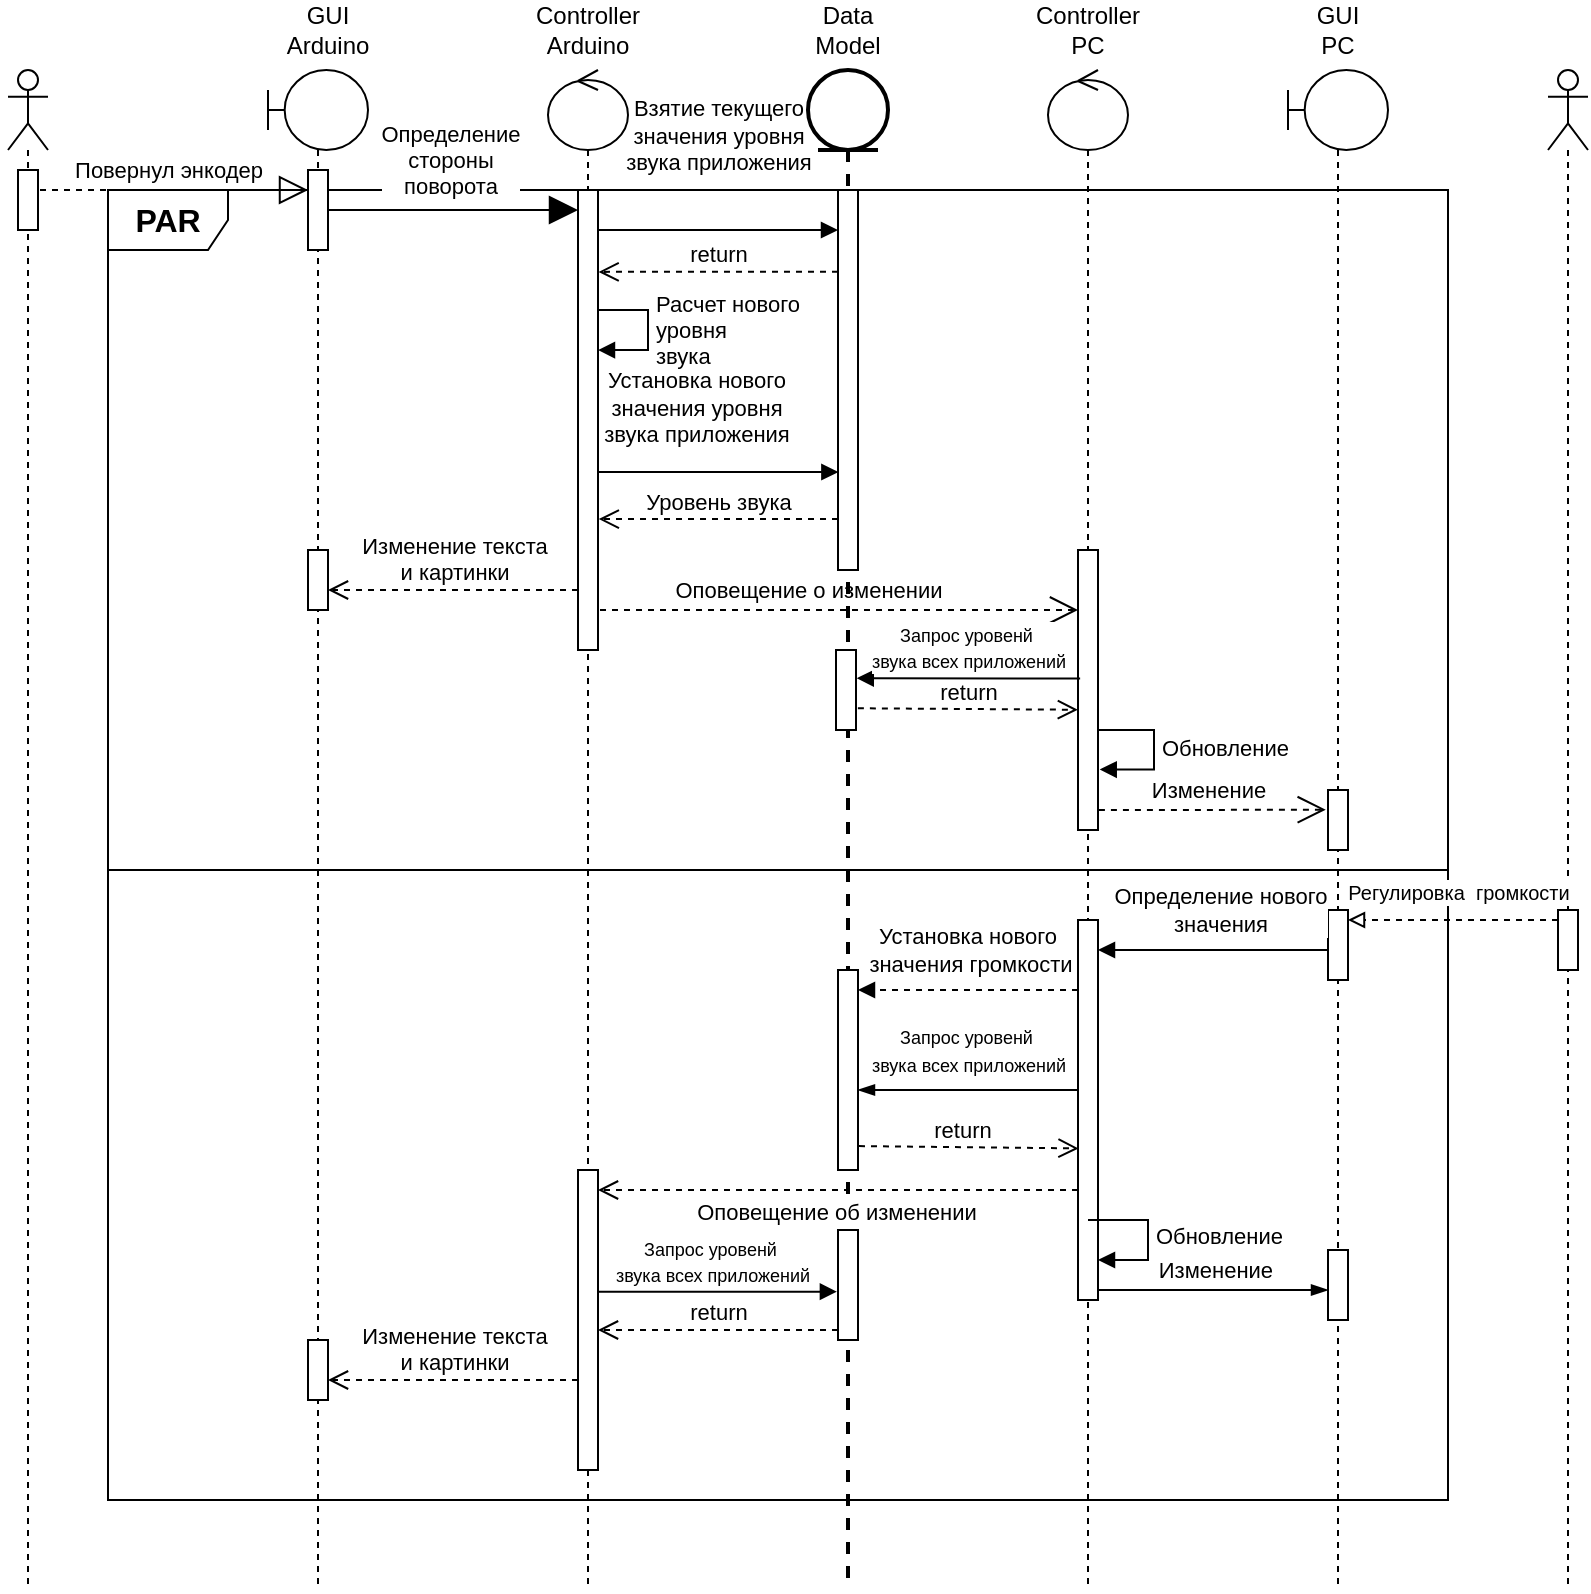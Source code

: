<mxfile version="15.2.7" type="device"><diagram id="kgpKYQtTHZ0yAKxKKP6v" name="Page-1"><mxGraphModel dx="982" dy="563" grid="1" gridSize="5" guides="1" tooltips="1" connect="1" arrows="1" fold="1" page="1" pageScale="1" pageWidth="583" pageHeight="827" math="0" shadow="0"><root><mxCell id="0"/><mxCell id="1" parent="0"/><mxCell id="nS3-qvllUn9Wp76huyC--100" value="&lt;b&gt;&lt;font style=&quot;font-size: 16px&quot;&gt;PAR&lt;/font&gt;&lt;/b&gt;" style="shape=umlFrame;whiteSpace=wrap;html=1;" parent="1" vertex="1"><mxGeometry x="90" y="100" width="670" height="655" as="geometry"/></mxCell><mxCell id="nS3-qvllUn9Wp76huyC--96" value="&lt;span style=&quot;font-size: 9px&quot;&gt;Запрос уровенй&amp;nbsp;&lt;/span&gt;&lt;br style=&quot;font-size: 9px&quot;&gt;&lt;span style=&quot;font-size: 9px&quot;&gt;звука всех приложений&lt;/span&gt;" style="html=1;verticalAlign=bottom;endArrow=block;strokeWidth=1;entryX=-0.055;entryY=0.361;entryDx=0;entryDy=0;entryPerimeter=0;" parent="1" edge="1"><mxGeometry width="80" relative="1" as="geometry"><mxPoint x="330.1" y="650.855" as="sourcePoint"/><mxPoint x="454.45" y="650.855" as="targetPoint"/></mxGeometry></mxCell><mxCell id="nS3-qvllUn9Wp76huyC--81" value="return" style="html=1;verticalAlign=bottom;endArrow=open;dashed=1;endSize=8;strokeWidth=1;entryX=0.029;entryY=0.601;entryDx=0;entryDy=0;entryPerimeter=0;" parent="1" target="nS3-qvllUn9Wp76huyC--68" edge="1"><mxGeometry relative="1" as="geometry"><mxPoint x="459.5" y="578" as="sourcePoint"/><mxPoint x="570" y="578" as="targetPoint"/></mxGeometry></mxCell><mxCell id="nS3-qvllUn9Wp76huyC--61" value="Обновление&amp;nbsp;" style="edgeStyle=orthogonalEdgeStyle;html=1;align=left;spacingLeft=2;endArrow=block;rounded=0;entryX=1.087;entryY=0.784;entryDx=0;entryDy=0;entryPerimeter=0;" parent="1" target="nS3-qvllUn9Wp76huyC--51" edge="1"><mxGeometry relative="1" as="geometry"><mxPoint x="583" y="370" as="sourcePoint"/><Array as="points"><mxPoint x="613" y="370"/><mxPoint x="613" y="390"/></Array><mxPoint x="588" y="390" as="targetPoint"/></mxGeometry></mxCell><mxCell id="nS3-qvllUn9Wp76huyC--27" value="Повернул энкодер" style="endArrow=block;dashed=1;endFill=0;endSize=12;html=1;" parent="1" source="nS3-qvllUn9Wp76huyC--25" edge="1"><mxGeometry x="0.001" y="10" width="160" relative="1" as="geometry"><mxPoint x="140" y="100" as="sourcePoint"/><mxPoint x="190" y="100" as="targetPoint"/><mxPoint as="offset"/></mxGeometry></mxCell><mxCell id="nS3-qvllUn9Wp76huyC--42" value="Установка нового&lt;br&gt;значения уровня&lt;br&gt;звука приложения" style="html=1;verticalAlign=bottom;endArrow=block;" parent="1" edge="1"><mxGeometry x="-0.143" y="10" width="80" relative="1" as="geometry"><mxPoint x="330.0" y="241.0" as="sourcePoint"/><mxPoint x="455.19" y="241.0" as="targetPoint"/><Array as="points"><mxPoint x="395.19" y="241"/></Array><mxPoint as="offset"/></mxGeometry></mxCell><mxCell id="nS3-qvllUn9Wp76huyC--34" value="Взятие текущего&lt;br&gt;значения уровня&lt;br&gt;звука приложения" style="html=1;verticalAlign=bottom;endArrow=block;" parent="1" source="nS3-qvllUn9Wp76huyC--12" edge="1"><mxGeometry x="0.04" y="25" width="80" relative="1" as="geometry"><mxPoint x="340" y="120" as="sourcePoint"/><mxPoint x="455" y="120" as="targetPoint"/><Array as="points"><mxPoint x="395" y="120"/></Array><mxPoint as="offset"/></mxGeometry></mxCell><mxCell id="nS3-qvllUn9Wp76huyC--41" value="Расчет нового&lt;br&gt;уровня&lt;br&gt;звука" style="edgeStyle=orthogonalEdgeStyle;html=1;align=left;spacingLeft=2;endArrow=block;rounded=0;entryX=1;entryY=0;" parent="1" edge="1"><mxGeometry x="0.067" relative="1" as="geometry"><mxPoint x="330" y="160.03" as="sourcePoint"/><Array as="points"><mxPoint x="360" y="160.03"/></Array><mxPoint x="335" y="180.03" as="targetPoint"/><mxPoint as="offset"/></mxGeometry></mxCell><mxCell id="nS3-qvllUn9Wp76huyC--11" value="" style="shape=umlLifeline;participant=umlBoundary;perimeter=lifelinePerimeter;whiteSpace=wrap;html=1;container=1;collapsible=0;recursiveResize=0;verticalAlign=top;spacingTop=36;outlineConnect=0;" parent="1" vertex="1"><mxGeometry x="170" y="40" width="50" height="760" as="geometry"/></mxCell><mxCell id="nS3-qvllUn9Wp76huyC--28" value="" style="html=1;points=[];perimeter=orthogonalPerimeter;" parent="nS3-qvllUn9Wp76huyC--11" vertex="1"><mxGeometry x="20" y="50" width="10" height="40" as="geometry"/></mxCell><mxCell id="nS3-qvllUn9Wp76huyC--29" value="" style="endArrow=block;endFill=1;endSize=12;html=1;" parent="nS3-qvllUn9Wp76huyC--11" target="nS3-qvllUn9Wp76huyC--30" edge="1"><mxGeometry width="160" relative="1" as="geometry"><mxPoint x="30" y="70" as="sourcePoint"/><mxPoint x="130" y="71" as="targetPoint"/></mxGeometry></mxCell><mxCell id="nS3-qvllUn9Wp76huyC--31" value="Определение&lt;br&gt;стороны&lt;br&gt;поворота" style="edgeLabel;html=1;align=center;verticalAlign=middle;resizable=0;points=[];" parent="nS3-qvllUn9Wp76huyC--29" vertex="1" connectable="0"><mxGeometry x="-0.146" y="-1" relative="1" as="geometry"><mxPoint x="7" y="-26" as="offset"/></mxGeometry></mxCell><mxCell id="nS3-qvllUn9Wp76huyC--43" value="" style="html=1;points=[];perimeter=orthogonalPerimeter;" parent="nS3-qvllUn9Wp76huyC--11" vertex="1"><mxGeometry x="20" y="240" width="10" height="30" as="geometry"/></mxCell><mxCell id="nS3-qvllUn9Wp76huyC--12" value="" style="shape=umlLifeline;participant=umlControl;perimeter=lifelinePerimeter;whiteSpace=wrap;html=1;container=1;collapsible=0;recursiveResize=0;verticalAlign=top;spacingTop=36;outlineConnect=0;" parent="1" vertex="1"><mxGeometry x="310" y="40" width="40" height="760" as="geometry"/></mxCell><mxCell id="nS3-qvllUn9Wp76huyC--53" value="" style="endArrow=open;dashed=1;endFill=0;endSize=12;html=1;" parent="nS3-qvllUn9Wp76huyC--12" edge="1"><mxGeometry width="160" relative="1" as="geometry"><mxPoint x="20" y="270" as="sourcePoint"/><mxPoint x="265" y="270" as="targetPoint"/></mxGeometry></mxCell><mxCell id="nS3-qvllUn9Wp76huyC--54" value="Оповещение о изменении" style="edgeLabel;html=1;align=center;verticalAlign=middle;resizable=0;points=[];" parent="nS3-qvllUn9Wp76huyC--53" vertex="1" connectable="0"><mxGeometry x="-0.128" y="-2" relative="1" as="geometry"><mxPoint x="3" y="-12" as="offset"/></mxGeometry></mxCell><mxCell id="nS3-qvllUn9Wp76huyC--30" value="" style="html=1;points=[];perimeter=orthogonalPerimeter;" parent="nS3-qvllUn9Wp76huyC--12" vertex="1"><mxGeometry x="15" y="60" width="10" height="230" as="geometry"/></mxCell><mxCell id="nS3-qvllUn9Wp76huyC--92" value="" style="html=1;points=[];perimeter=orthogonalPerimeter;" parent="nS3-qvllUn9Wp76huyC--12" vertex="1"><mxGeometry x="15" y="550" width="10" height="150" as="geometry"/></mxCell><mxCell id="nS3-qvllUn9Wp76huyC--13" value="" style="shape=umlLifeline;participant=umlControl;perimeter=lifelinePerimeter;whiteSpace=wrap;html=1;container=1;collapsible=0;recursiveResize=0;verticalAlign=top;spacingTop=36;outlineConnect=0;" parent="1" vertex="1"><mxGeometry x="560" y="40" width="40" height="760" as="geometry"/></mxCell><mxCell id="nS3-qvllUn9Wp76huyC--51" value="" style="html=1;points=[];perimeter=orthogonalPerimeter;" parent="nS3-qvllUn9Wp76huyC--13" vertex="1"><mxGeometry x="15" y="240" width="10" height="140" as="geometry"/></mxCell><mxCell id="nS3-qvllUn9Wp76huyC--68" value="" style="html=1;points=[];perimeter=orthogonalPerimeter;" parent="nS3-qvllUn9Wp76huyC--13" vertex="1"><mxGeometry x="15" y="425" width="10" height="190" as="geometry"/></mxCell><mxCell id="nS3-qvllUn9Wp76huyC--14" value="" style="shape=umlLifeline;participant=umlEntity;perimeter=lifelinePerimeter;whiteSpace=wrap;html=1;container=1;collapsible=0;recursiveResize=0;verticalAlign=top;spacingTop=36;outlineConnect=0;strokeWidth=2;" parent="1" vertex="1"><mxGeometry x="440" y="40" width="40" height="760" as="geometry"/></mxCell><mxCell id="nS3-qvllUn9Wp76huyC--38" value="" style="html=1;points=[];perimeter=orthogonalPerimeter;" parent="nS3-qvllUn9Wp76huyC--14" vertex="1"><mxGeometry x="15" y="60" width="10" height="190" as="geometry"/></mxCell><mxCell id="nS3-qvllUn9Wp76huyC--57" value="" style="html=1;points=[];perimeter=orthogonalPerimeter;" parent="nS3-qvllUn9Wp76huyC--14" vertex="1"><mxGeometry x="14" y="290" width="10" height="40" as="geometry"/></mxCell><mxCell id="nS3-qvllUn9Wp76huyC--72" value="" style="html=1;points=[];perimeter=orthogonalPerimeter;" parent="nS3-qvllUn9Wp76huyC--14" vertex="1"><mxGeometry x="15" y="450" width="10" height="100" as="geometry"/></mxCell><mxCell id="nS3-qvllUn9Wp76huyC--95" value="" style="html=1;points=[];perimeter=orthogonalPerimeter;" parent="nS3-qvllUn9Wp76huyC--14" vertex="1"><mxGeometry x="15" y="580" width="10" height="55" as="geometry"/></mxCell><mxCell id="nS3-qvllUn9Wp76huyC--15" value="" style="shape=umlLifeline;participant=umlBoundary;perimeter=lifelinePerimeter;whiteSpace=wrap;html=1;container=1;collapsible=0;recursiveResize=0;verticalAlign=top;spacingTop=36;outlineConnect=0;" parent="1" vertex="1"><mxGeometry x="680" y="40" width="50" height="760" as="geometry"/></mxCell><mxCell id="nS3-qvllUn9Wp76huyC--63" value="" style="html=1;points=[];perimeter=orthogonalPerimeter;" parent="nS3-qvllUn9Wp76huyC--15" vertex="1"><mxGeometry x="20" y="360" width="10" height="30" as="geometry"/></mxCell><mxCell id="nS3-qvllUn9Wp76huyC--66" value="" style="html=1;points=[];perimeter=orthogonalPerimeter;" parent="nS3-qvllUn9Wp76huyC--15" vertex="1"><mxGeometry x="20" y="420" width="10" height="35" as="geometry"/></mxCell><mxCell id="nS3-qvllUn9Wp76huyC--82" value="" style="html=1;points=[];perimeter=orthogonalPerimeter;" parent="nS3-qvllUn9Wp76huyC--15" vertex="1"><mxGeometry x="20" y="590" width="10" height="35" as="geometry"/></mxCell><mxCell id="nS3-qvllUn9Wp76huyC--18" value="GUI&lt;br&gt;Arduino" style="text;html=1;strokeColor=none;fillColor=none;align=center;verticalAlign=middle;whiteSpace=wrap;rounded=0;" parent="1" vertex="1"><mxGeometry x="180" y="10" width="40" height="20" as="geometry"/></mxCell><mxCell id="nS3-qvllUn9Wp76huyC--19" value="GUI&lt;br&gt;PC" style="text;html=1;strokeColor=none;fillColor=none;align=center;verticalAlign=middle;whiteSpace=wrap;rounded=0;" parent="1" vertex="1"><mxGeometry x="685" y="10" width="40" height="20" as="geometry"/></mxCell><mxCell id="nS3-qvllUn9Wp76huyC--20" value="Controller&lt;br&gt;Arduino" style="text;html=1;strokeColor=none;fillColor=none;align=center;verticalAlign=middle;whiteSpace=wrap;rounded=0;" parent="1" vertex="1"><mxGeometry x="310" y="10" width="40" height="20" as="geometry"/></mxCell><mxCell id="nS3-qvllUn9Wp76huyC--21" value="Controller&lt;br&gt;PC" style="text;html=1;strokeColor=none;fillColor=none;align=center;verticalAlign=middle;whiteSpace=wrap;rounded=0;" parent="1" vertex="1"><mxGeometry x="560" y="10" width="40" height="20" as="geometry"/></mxCell><mxCell id="nS3-qvllUn9Wp76huyC--22" value="Data Model" style="text;html=1;strokeColor=none;fillColor=none;align=center;verticalAlign=middle;whiteSpace=wrap;rounded=0;" parent="1" vertex="1"><mxGeometry x="440" y="10" width="40" height="20" as="geometry"/></mxCell><mxCell id="nS3-qvllUn9Wp76huyC--25" value="" style="shape=umlLifeline;participant=umlActor;perimeter=lifelinePerimeter;whiteSpace=wrap;html=1;container=1;collapsible=0;recursiveResize=0;verticalAlign=top;spacingTop=36;outlineConnect=0;" parent="1" vertex="1"><mxGeometry x="40" y="40" width="20" height="760" as="geometry"/></mxCell><mxCell id="nS3-qvllUn9Wp76huyC--26" value="" style="html=1;points=[];perimeter=orthogonalPerimeter;" parent="nS3-qvllUn9Wp76huyC--25" vertex="1"><mxGeometry x="5" y="50" width="10" height="30" as="geometry"/></mxCell><mxCell id="nS3-qvllUn9Wp76huyC--35" value="Изменение текста&lt;br&gt;и картинки" style="html=1;verticalAlign=bottom;endArrow=open;dashed=1;endSize=8;" parent="1" source="nS3-qvllUn9Wp76huyC--30" edge="1"><mxGeometry relative="1" as="geometry"><mxPoint x="320" y="140" as="sourcePoint"/><mxPoint x="200" y="300" as="targetPoint"/></mxGeometry></mxCell><mxCell id="nS3-qvllUn9Wp76huyC--37" value="return" style="html=1;verticalAlign=bottom;endArrow=open;dashed=1;endSize=8;entryX=1.029;entryY=0.178;entryDx=0;entryDy=0;entryPerimeter=0;exitX=0;exitY=0.215;exitDx=0;exitDy=0;exitPerimeter=0;" parent="1" source="nS3-qvllUn9Wp76huyC--38" target="nS3-qvllUn9Wp76huyC--30" edge="1"><mxGeometry relative="1" as="geometry"><mxPoint x="450" y="140" as="sourcePoint"/><mxPoint x="340" y="140" as="targetPoint"/></mxGeometry></mxCell><mxCell id="nS3-qvllUn9Wp76huyC--45" value="Уровень звука" style="html=1;verticalAlign=bottom;endArrow=open;dashed=1;endSize=8;entryX=1.039;entryY=0.811;entryDx=0;entryDy=0;entryPerimeter=0;" parent="1" edge="1"><mxGeometry relative="1" as="geometry"><mxPoint x="455" y="264.53" as="sourcePoint"/><mxPoint x="335.39" y="264.53" as="targetPoint"/></mxGeometry></mxCell><mxCell id="nS3-qvllUn9Wp76huyC--58" value="&lt;font style=&quot;font-size: 9px&quot;&gt;Запрос уровенй&amp;nbsp;&lt;br&gt;звука всех приложений&lt;/font&gt;" style="html=1;verticalAlign=bottom;endArrow=block;exitX=0.106;exitY=0.459;exitDx=0;exitDy=0;exitPerimeter=0;entryX=1.039;entryY=0.353;entryDx=0;entryDy=0;entryPerimeter=0;" parent="1" source="nS3-qvllUn9Wp76huyC--51" target="nS3-qvllUn9Wp76huyC--57" edge="1"><mxGeometry x="0.004" width="80" relative="1" as="geometry"><mxPoint x="570" y="340" as="sourcePoint"/><mxPoint x="466" y="340" as="targetPoint"/><mxPoint as="offset"/></mxGeometry></mxCell><mxCell id="nS3-qvllUn9Wp76huyC--46" value="" style="shape=umlLifeline;participant=umlActor;perimeter=lifelinePerimeter;whiteSpace=wrap;html=1;container=1;collapsible=0;recursiveResize=0;verticalAlign=top;spacingTop=36;outlineConnect=0;" parent="1" vertex="1"><mxGeometry x="810" y="40" width="20" height="760" as="geometry"/></mxCell><mxCell id="nS3-qvllUn9Wp76huyC--47" value="" style="html=1;points=[];perimeter=orthogonalPerimeter;" parent="nS3-qvllUn9Wp76huyC--46" vertex="1"><mxGeometry x="5" y="420" width="10" height="30" as="geometry"/></mxCell><mxCell id="nS3-qvllUn9Wp76huyC--56" value="" style="line;strokeWidth=1;fillColor=none;align=left;verticalAlign=middle;spacingTop=-1;spacingLeft=3;spacingRight=3;rotatable=0;labelPosition=right;points=[];portConstraint=eastwest;" parent="1" vertex="1"><mxGeometry x="90" y="436" width="670" height="8" as="geometry"/></mxCell><mxCell id="nS3-qvllUn9Wp76huyC--59" value="return" style="html=1;verticalAlign=bottom;endArrow=open;dashed=1;endSize=8;exitX=1.094;exitY=0.559;exitDx=0;exitDy=0;exitPerimeter=0;entryX=-0.006;entryY=0.642;entryDx=0;entryDy=0;entryPerimeter=0;" parent="1" edge="1"><mxGeometry relative="1" as="geometry"><mxPoint x="464.94" y="359.13" as="sourcePoint"/><mxPoint x="574.94" y="359.88" as="targetPoint"/></mxGeometry></mxCell><mxCell id="nS3-qvllUn9Wp76huyC--64" value="" style="endArrow=open;dashed=1;endFill=0;endSize=12;html=1;exitX=1.046;exitY=0.929;exitDx=0;exitDy=0;exitPerimeter=0;entryX=-0.112;entryY=0.328;entryDx=0;entryDy=0;entryPerimeter=0;" parent="1" source="nS3-qvllUn9Wp76huyC--51" target="nS3-qvllUn9Wp76huyC--63" edge="1"><mxGeometry width="160" relative="1" as="geometry"><mxPoint x="590" y="410" as="sourcePoint"/><mxPoint x="750" y="410" as="targetPoint"/></mxGeometry></mxCell><mxCell id="nS3-qvllUn9Wp76huyC--65" value="Изменение" style="edgeLabel;html=1;align=center;verticalAlign=middle;resizable=0;points=[];" parent="nS3-qvllUn9Wp76huyC--64" vertex="1" connectable="0"><mxGeometry x="0.3" y="-2" relative="1" as="geometry"><mxPoint x="-19" y="-12" as="offset"/></mxGeometry></mxCell><mxCell id="nS3-qvllUn9Wp76huyC--67" value="&lt;font style=&quot;font-size: 10px&quot;&gt;Регулировка&amp;nbsp; громкости&lt;/font&gt;" style="html=1;verticalAlign=bottom;endArrow=block;dashed=1;endFill=0;" parent="1" edge="1"><mxGeometry x="-0.048" y="-5" width="80" relative="1" as="geometry"><mxPoint x="815" y="465" as="sourcePoint"/><mxPoint x="710" y="465" as="targetPoint"/><mxPoint as="offset"/></mxGeometry></mxCell><mxCell id="nS3-qvllUn9Wp76huyC--70" value="" style="edgeStyle=orthogonalEdgeStyle;rounded=0;orthogonalLoop=1;jettySize=auto;html=1;endArrow=block;endFill=1;" parent="1" source="nS3-qvllUn9Wp76huyC--66" target="nS3-qvllUn9Wp76huyC--68" edge="1"><mxGeometry relative="1" as="geometry"><Array as="points"><mxPoint x="660" y="480"/><mxPoint x="660" y="480"/></Array></mxGeometry></mxCell><mxCell id="nS3-qvllUn9Wp76huyC--71" value="Определение нового&lt;br&gt;значения" style="edgeLabel;html=1;align=center;verticalAlign=middle;resizable=0;points=[];" parent="nS3-qvllUn9Wp76huyC--70" vertex="1" connectable="0"><mxGeometry x="-0.153" relative="1" as="geometry"><mxPoint x="-6" y="-20" as="offset"/></mxGeometry></mxCell><mxCell id="nS3-qvllUn9Wp76huyC--73" value="" style="edgeStyle=orthogonalEdgeStyle;rounded=0;orthogonalLoop=1;jettySize=auto;html=1;endArrow=block;endFill=1;dashed=1;" parent="1" source="nS3-qvllUn9Wp76huyC--68" target="nS3-qvllUn9Wp76huyC--72" edge="1"><mxGeometry relative="1" as="geometry"><Array as="points"><mxPoint x="540" y="500"/><mxPoint x="540" y="500"/></Array></mxGeometry></mxCell><mxCell id="nS3-qvllUn9Wp76huyC--74" value="Установка нового&amp;nbsp;&lt;br&gt;значения громкости" style="edgeLabel;html=1;align=center;verticalAlign=middle;resizable=0;points=[];" parent="nS3-qvllUn9Wp76huyC--73" vertex="1" connectable="0"><mxGeometry x="-0.268" relative="1" as="geometry"><mxPoint x="-14" y="-20" as="offset"/></mxGeometry></mxCell><mxCell id="nS3-qvllUn9Wp76huyC--79" value="" style="edgeStyle=orthogonalEdgeStyle;rounded=0;orthogonalLoop=1;jettySize=auto;html=1;endArrow=blockThin;endFill=1;strokeWidth=1;" parent="1" source="nS3-qvllUn9Wp76huyC--68" target="nS3-qvllUn9Wp76huyC--72" edge="1"><mxGeometry relative="1" as="geometry"><Array as="points"><mxPoint x="500" y="550"/><mxPoint x="500" y="550"/></Array></mxGeometry></mxCell><mxCell id="nS3-qvllUn9Wp76huyC--80" value="&lt;span style=&quot;font-size: 9px&quot;&gt;Запрос уровенй&amp;nbsp;&lt;/span&gt;&lt;br style=&quot;font-size: 9px&quot;&gt;&lt;span style=&quot;font-size: 9px&quot;&gt;звука всех приложений&lt;/span&gt;" style="edgeLabel;html=1;align=center;verticalAlign=middle;resizable=0;points=[];" parent="nS3-qvllUn9Wp76huyC--79" vertex="1" connectable="0"><mxGeometry x="-0.2" y="-2" relative="1" as="geometry"><mxPoint x="-11" y="-18" as="offset"/></mxGeometry></mxCell><mxCell id="nS3-qvllUn9Wp76huyC--83" value="" style="edgeStyle=orthogonalEdgeStyle;rounded=0;orthogonalLoop=1;jettySize=auto;html=1;endArrow=blockThin;endFill=1;strokeWidth=1;" parent="1" source="nS3-qvllUn9Wp76huyC--68" target="nS3-qvllUn9Wp76huyC--82" edge="1"><mxGeometry relative="1" as="geometry"><Array as="points"><mxPoint x="655" y="650"/><mxPoint x="655" y="650"/></Array></mxGeometry></mxCell><mxCell id="nS3-qvllUn9Wp76huyC--84" value="Изменение&amp;nbsp;" style="edgeLabel;html=1;align=center;verticalAlign=middle;resizable=0;points=[];" parent="nS3-qvllUn9Wp76huyC--83" vertex="1" connectable="0"><mxGeometry x="0.113" y="1" relative="1" as="geometry"><mxPoint x="-4" y="-9" as="offset"/></mxGeometry></mxCell><mxCell id="nS3-qvllUn9Wp76huyC--90" value="Обновление" style="edgeStyle=orthogonalEdgeStyle;html=1;align=left;spacingLeft=2;endArrow=block;rounded=0;entryX=1;entryY=0;strokeWidth=1;" parent="1" edge="1"><mxGeometry relative="1" as="geometry"><mxPoint x="580" y="615" as="sourcePoint"/><Array as="points"><mxPoint x="610" y="615"/></Array><mxPoint x="585" y="635" as="targetPoint"/></mxGeometry></mxCell><mxCell id="nS3-qvllUn9Wp76huyC--93" value="Оповещение об изменении" style="html=1;verticalAlign=bottom;endArrow=open;dashed=1;endSize=8;strokeWidth=1;" parent="1" edge="1"><mxGeometry x="0.009" y="20" relative="1" as="geometry"><mxPoint x="575" y="600" as="sourcePoint"/><mxPoint x="335" y="600" as="targetPoint"/><mxPoint as="offset"/></mxGeometry></mxCell><mxCell id="nS3-qvllUn9Wp76huyC--97" value="return" style="html=1;verticalAlign=bottom;endArrow=open;dashed=1;endSize=8;strokeWidth=1;" parent="1" source="nS3-qvllUn9Wp76huyC--95" target="nS3-qvllUn9Wp76huyC--92" edge="1"><mxGeometry relative="1" as="geometry"><mxPoint x="440" y="660" as="sourcePoint"/><mxPoint x="360" y="660" as="targetPoint"/><Array as="points"><mxPoint x="420" y="670"/></Array></mxGeometry></mxCell><mxCell id="nS3-qvllUn9Wp76huyC--98" value="" style="html=1;points=[];perimeter=orthogonalPerimeter;" parent="1" vertex="1"><mxGeometry x="190" y="675" width="10" height="30" as="geometry"/></mxCell><mxCell id="nS3-qvllUn9Wp76huyC--99" value="Изменение текста&lt;br&gt;и картинки" style="html=1;verticalAlign=bottom;endArrow=open;dashed=1;endSize=8;" parent="1" edge="1"><mxGeometry relative="1" as="geometry"><mxPoint x="325" y="695" as="sourcePoint"/><mxPoint x="200" y="695" as="targetPoint"/></mxGeometry></mxCell></root></mxGraphModel></diagram></mxfile>